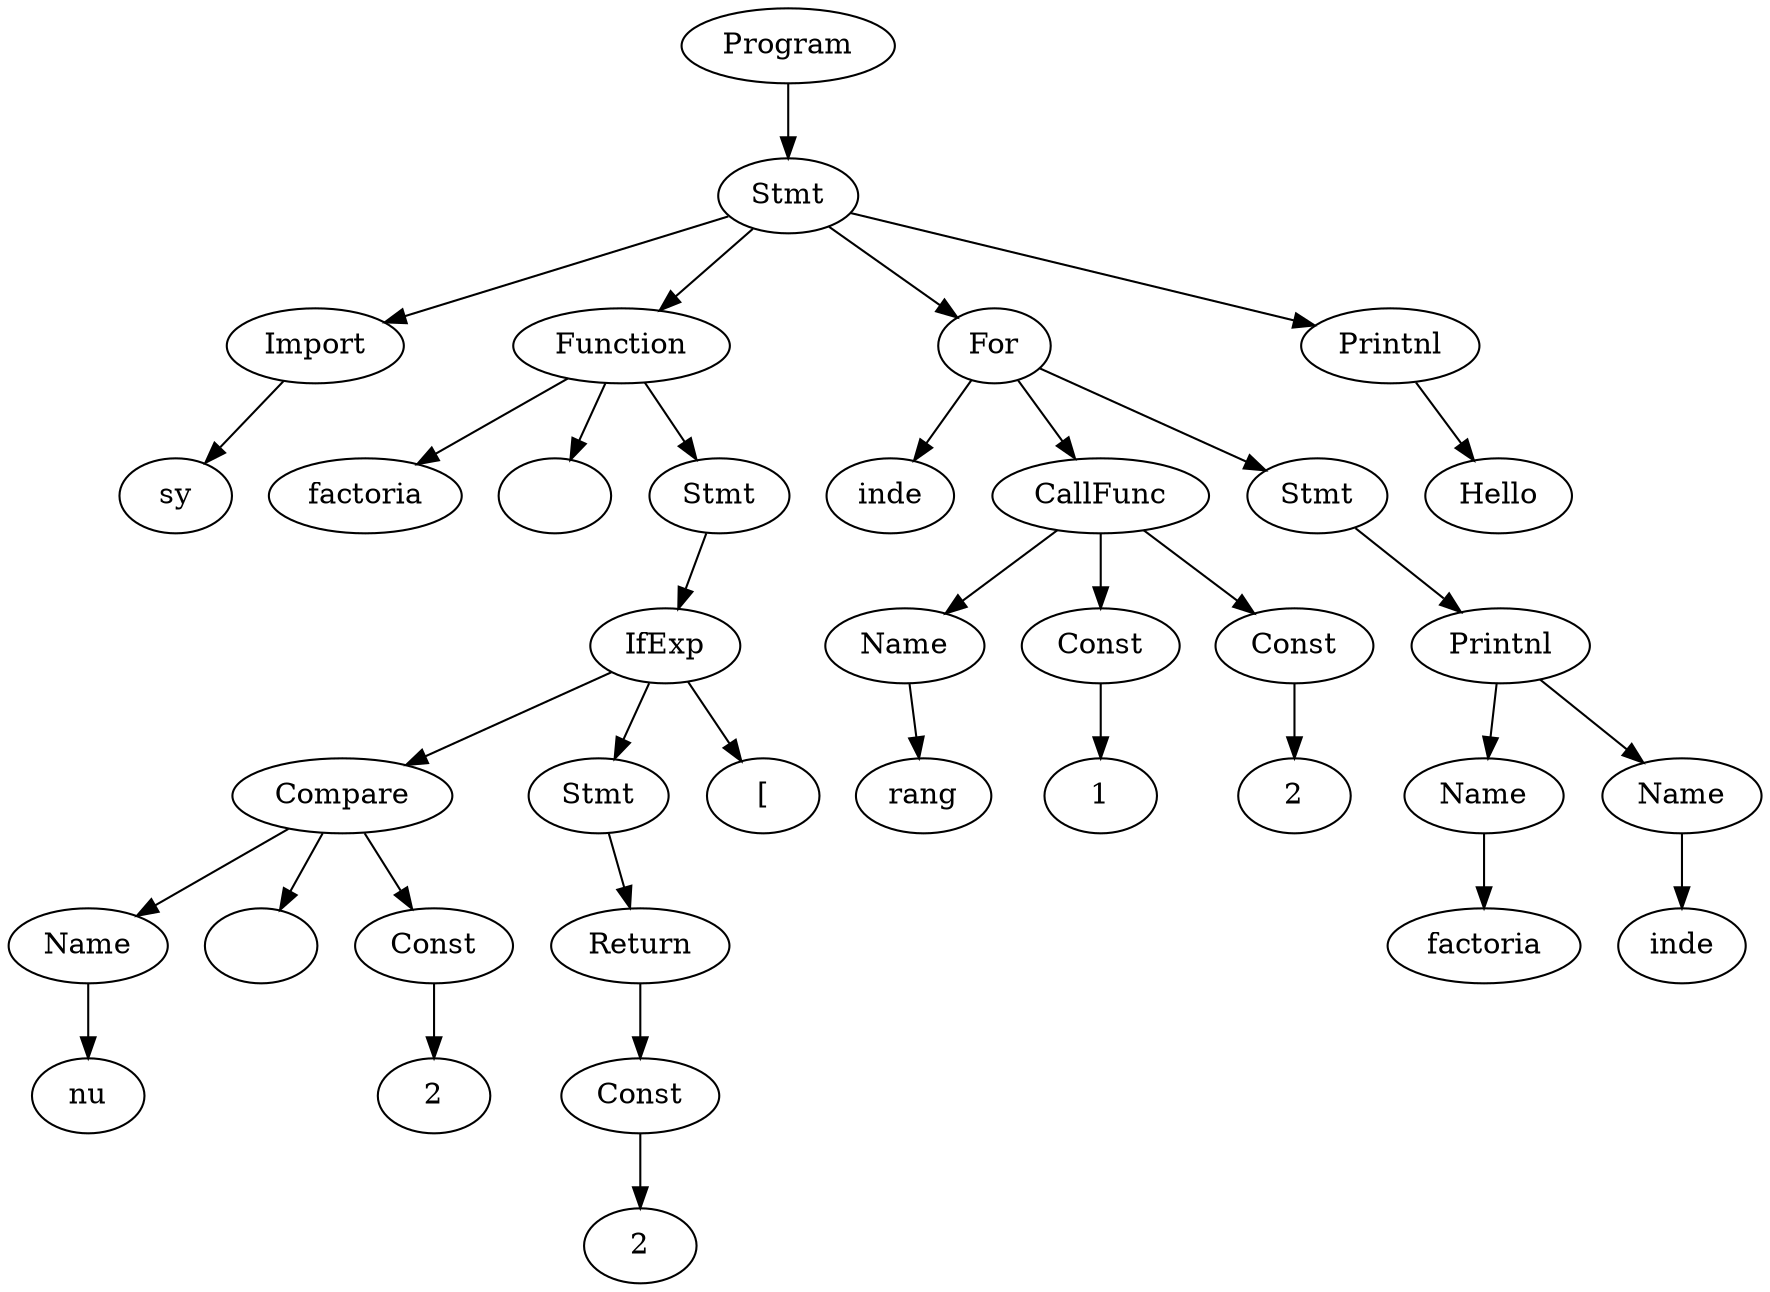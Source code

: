 digraph G 
{
	node0 [label="Program"];
	node1 [label="Stmt"];
	node0 -> node1;
	node2 [label="Import"];
	node1 -> node2;
	node3 [label="Function"];
	node1 -> node3;
	node4 [label="For"];
	node1 -> node4;
	node5 [label="Printnl"];
	node1 -> node5;
	node6 [label="sy"];
	node2 -> node6;
	node7 [label="factoria"];
	node3 -> node7;
	node8 [label=""];
	node3 -> node8;
	node9 [label="Stmt"];
	node3 -> node9;
	node10 [label="inde"];
	node4 -> node10;
	node11 [label="CallFunc"];
	node4 -> node11;
	node12 [label="Stmt"];
	node4 -> node12;
	node13 [label="Hello"];
	node5 -> node13;
	node14 [label="IfExp"];
	node9 -> node14;
	node15 [label="Name"];
	node11 -> node15;
	node16 [label="Const"];
	node11 -> node16;
	node17 [label="Const"];
	node11 -> node17;
	node18 [label="Printnl"];
	node12 -> node18;
	node19 [label="Compare"];
	node14 -> node19;
	node20 [label="Stmt"];
	node14 -> node20;
	node21 [label="["];
	node14 -> node21;
	node22 [label="rang"];
	node15 -> node22;
	node23 [label="1"];
	node16 -> node23;
	node24 [label="2"];
	node17 -> node24;
	node25 [label="Name"];
	node18 -> node25;
	node26 [label="Name"];
	node18 -> node26;
	node27 [label="Name"];
	node19 -> node27;
	node28 [label=""];
	node19 -> node28;
	node29 [label="Const"];
	node19 -> node29;
	node30 [label="Return"];
	node20 -> node30;
	node31 [label="factoria"];
	node25 -> node31;
	node32 [label="inde"];
	node26 -> node32;
	node33 [label="nu"];
	node27 -> node33;
	node34 [label="2"];
	node29 -> node34;
	node35 [label="Const"];
	node30 -> node35;
	node36 [label="2"];
	node35 -> node36;
}